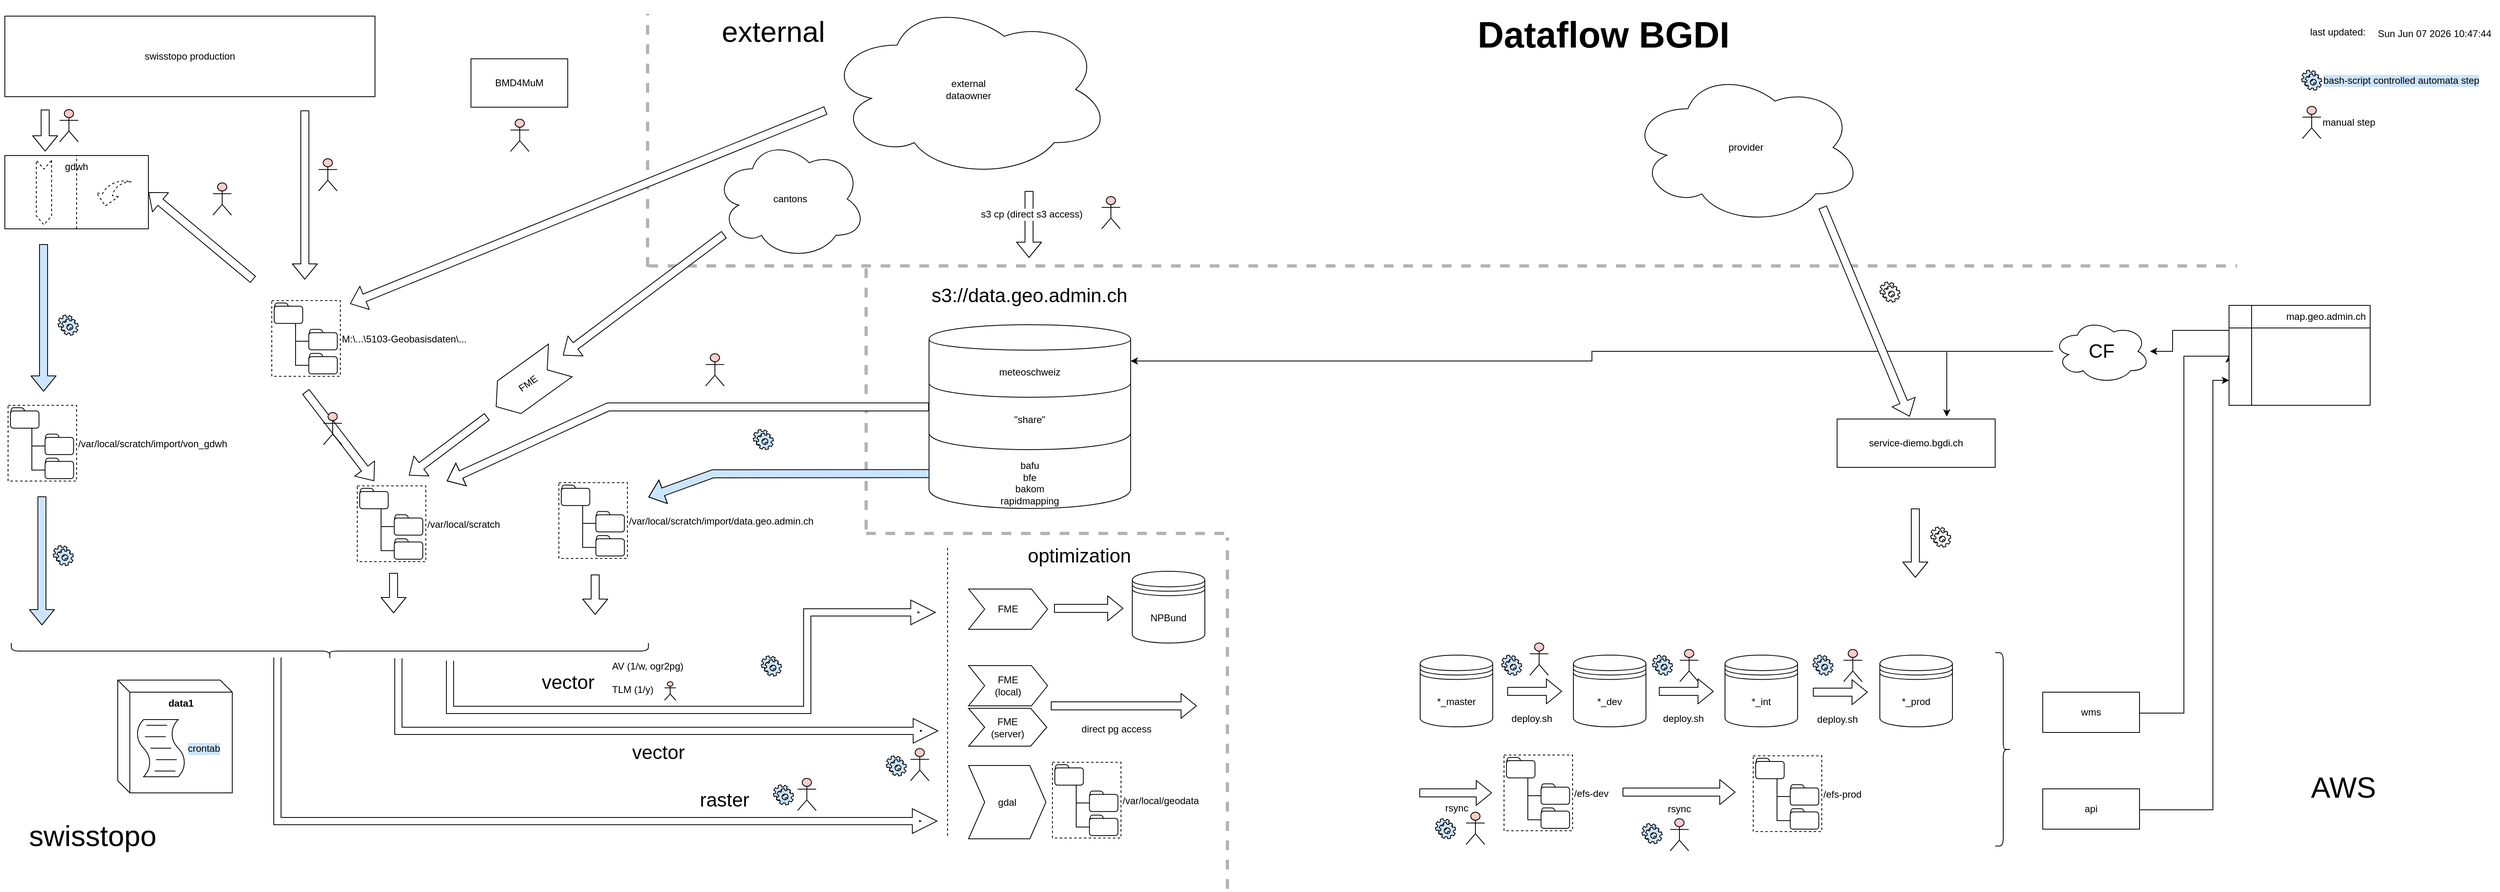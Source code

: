 <mxGraphModel dx="1332" dy="735" grid="1" gridSize="10" guides="1" tooltips="1" connect="1" arrows="1" fold="1" page="1" pageScale="1" pageWidth="1654" pageHeight="1169" background="#ffffff"><root><mxCell id="0"/><mxCell id="1" parent="0"/><mxCell id="250" value="" style="endArrow=none;dashed=1;html=1;strokeWidth=4;strokeColor=#B3B3B3;" parent="1" edge="1"><mxGeometry width="50" height="50" relative="1" as="geometry"><mxPoint x="1150" y="710" as="sourcePoint"/><mxPoint x="1150.0" y="385" as="targetPoint"/></mxGeometry></mxCell><mxCell id="45" value="" style="endArrow=none;dashed=1;html=1;fontSize=12;strokeWidth=4;strokeColor=#B3B3B3;" parent="1" edge="1"><mxGeometry width="50" height="50" relative="1" as="geometry"><mxPoint x="880" y="383" as="sourcePoint"/><mxPoint x="2850" y="383" as="targetPoint"/></mxGeometry></mxCell><mxCell id="252" value="" style="endArrow=none;dashed=1;html=1;strokeWidth=4;strokeColor=#B3B3B3;" parent="1" edge="1"><mxGeometry width="50" height="50" relative="1" as="geometry"><mxPoint x="879" y="384.0" as="sourcePoint"/><mxPoint x="879" y="70" as="targetPoint"/></mxGeometry></mxCell><mxCell id="40" value="&lt;font style=&quot;font-size: 12px;&quot;&gt;gdwh&lt;/font&gt;" style="rounded=0;whiteSpace=wrap;html=1;fontSize=12;verticalAlign=top;" parent="1" vertex="1"><mxGeometry x="82" y="246" width="178" height="91" as="geometry"/></mxCell><mxCell id="240" value="" style="shape=flexArrow;endArrow=classic;html=1;fillColor=#ffffff;" parent="1" edge="1"><mxGeometry width="50" height="50" relative="1" as="geometry"><mxPoint x="974" y="344" as="sourcePoint"/><mxPoint x="774" y="494" as="targetPoint"/></mxGeometry></mxCell><mxCell id="208" value="" style="shape=flexArrow;endArrow=classic;html=1;fillColor=#ffffff;" parent="1" edge="1"><mxGeometry width="50" height="50" relative="1" as="geometry"><mxPoint x="2451" y="684" as="sourcePoint"/><mxPoint x="2451" y="770" as="targetPoint"/></mxGeometry></mxCell><mxCell id="21" value="" style="endArrow=none;dashed=1;html=1;strokeWidth=4;strokeColor=#B3B3B3;" parent="1" edge="1"><mxGeometry width="50" height="50" relative="1" as="geometry"><mxPoint x="1598" y="1156" as="sourcePoint"/><mxPoint x="1598" y="720" as="targetPoint"/></mxGeometry></mxCell><mxCell id="130" value="" style="shape=flexArrow;endArrow=classic;html=1;fillColor=#ffffff;fontSize=24;" parent="1" edge="1"><mxGeometry width="50" height="50" relative="1" as="geometry"><mxPoint x="1100" y="190" as="sourcePoint"/><mxPoint x="510" y="430" as="targetPoint"/></mxGeometry></mxCell><mxCell id="20" value="&lt;div&gt;external&lt;/div&gt;&lt;div&gt;dataowner&lt;/div&gt;" style="ellipse;shape=cloud;whiteSpace=wrap;html=1;" parent="1" vertex="1"><mxGeometry x="1100" y="54" width="354" height="220" as="geometry"/></mxCell><mxCell id="24" value="&lt;div&gt;swisstopo&lt;/div&gt;" style="text;html=1;strokeColor=none;fillColor=none;align=center;verticalAlign=middle;whiteSpace=wrap;rounded=0;fontSize=36;" parent="1" vertex="1"><mxGeometry x="76" y="1070" width="230" height="40" as="geometry"/></mxCell><mxCell id="25" value="AWS" style="text;html=1;strokeColor=none;fillColor=none;align=center;verticalAlign=middle;whiteSpace=wrap;rounded=0;fontSize=36;" parent="1" vertex="1"><mxGeometry x="2927" y="1010" width="110" height="40" as="geometry"/></mxCell><mxCell id="44" value="swisstopo production" style="rounded=0;whiteSpace=wrap;html=1;fontSize=12;" parent="1" vertex="1"><mxGeometry x="82" y="73" width="459" height="100" as="geometry"/></mxCell><mxCell id="51" style="edgeStyle=orthogonalEdgeStyle;rounded=0;html=1;entryX=1;entryY=0.5;jettySize=auto;orthogonalLoop=1;fontSize=12;" parent="1" source="255" target="46" edge="1"><mxGeometry relative="1" as="geometry"/></mxCell><mxCell id="73" value="" style="shape=flexArrow;endArrow=classic;html=1;fillColor=#ffffff;entryX=1;entryY=0.5;" parent="1" target="40" edge="1"><mxGeometry width="50" height="50" relative="1" as="geometry"><mxPoint x="390" y="400" as="sourcePoint"/><mxPoint x="280" y="290" as="targetPoint"/></mxGeometry></mxCell><mxCell id="146" value="bash-script controlled automata step" style="shape=mxgraph.bpmn.service_task;html=1;labelBackgroundColor=#CCE5FF;fillColor=#CCE5FF;fontSize=12;labelPosition=right;verticalLabelPosition=middle;align=left;verticalAlign=middle;" parent="1" vertex="1"><mxGeometry x="2930" y="140" width="25" height="25" as="geometry"/></mxCell><mxCell id="156" value="manual step" style="shape=umlActor;verticalLabelPosition=middle;labelBackgroundColor=#ffffff;verticalAlign=middle;html=1;fillColor=#FFCCCC;fontSize=12;labelPosition=right;align=left;" parent="1" vertex="1"><mxGeometry x="2931" y="185" width="23" height="40" as="geometry"/></mxCell><mxCell id="163" value="" style="shape=umlActor;verticalLabelPosition=middle;labelBackgroundColor=#ffffff;verticalAlign=middle;html=1;fillColor=#FFCCCC;fontSize=12;labelPosition=right;align=left;" parent="1" vertex="1"><mxGeometry x="340" y="280" width="23" height="40" as="geometry"/></mxCell><mxCell id="180" style="edgeStyle=orthogonalEdgeStyle;rounded=0;html=1;entryX=0;entryY=0.5;labelBackgroundColor=none;startArrow=none;startFill=0;jettySize=auto;orthogonalLoop=1;fillColor=#CCE5FF;fontSize=12;exitX=1;exitY=0.5;" parent="1" source="178" target="50" edge="1"><mxGeometry relative="1" as="geometry"><Array as="points"><mxPoint x="2784" y="938"/><mxPoint x="2784" y="495"/></Array></mxGeometry></mxCell><mxCell id="178" value="wms" style="rounded=0;whiteSpace=wrap;html=1;labelBackgroundColor=none;fillColor=#ffffff;fontSize=12;" parent="1" vertex="1"><mxGeometry x="2609" y="912" width="120" height="50" as="geometry"/></mxCell><mxCell id="181" style="edgeStyle=orthogonalEdgeStyle;rounded=0;html=1;entryX=0;entryY=0.75;labelBackgroundColor=none;startArrow=none;startFill=0;jettySize=auto;orthogonalLoop=1;fillColor=#CCE5FF;fontSize=12;" parent="1" source="179" target="50" edge="1"><mxGeometry relative="1" as="geometry"><Array as="points"><mxPoint x="2820" y="1058"/><mxPoint x="2820" y="525"/></Array></mxGeometry></mxCell><mxCell id="179" value="api" style="rounded=0;whiteSpace=wrap;html=1;labelBackgroundColor=none;fillColor=#ffffff;fontSize=12;" parent="1" vertex="1"><mxGeometry x="2609" y="1032" width="120" height="50" as="geometry"/></mxCell><mxCell id="184" value="" style="shape=curlyBracket;whiteSpace=wrap;html=1;rounded=1;labelBackgroundColor=none;fillColor=#ffffff;fontSize=12;direction=west;" parent="1" vertex="1"><mxGeometry x="2550" y="863" width="20" height="240" as="geometry"/></mxCell><UserObject label="%date{ddd mmm dd yyyy HH:MM:ss}%" placeholders="1" id="188"><mxCell style="text;html=1;strokeColor=none;fillColor=none;align=center;verticalAlign=middle;whiteSpace=wrap;overflow=hidden;glass=0;labelBackgroundColor=none;" parent="1" vertex="1"><mxGeometry x="3015" y="85" width="160" height="20" as="geometry"/></mxCell></UserObject><mxCell id="189" value="last updated:" style="text;html=1;strokeColor=none;fillColor=none;align=center;verticalAlign=middle;whiteSpace=wrap;rounded=0;glass=0;labelBackgroundColor=none;" parent="1" vertex="1"><mxGeometry x="2930" y="83" width="90" height="20" as="geometry"/></mxCell><mxCell id="192" value="" style="group;fillColor=#ffffff;shadow=0;comic=0;rounded=0;arcSize=16;" parent="1" vertex="1" connectable="0"><mxGeometry x="222" y="897" width="142" height="140" as="geometry"/></mxCell><mxCell id="190" value="data1" style="shape=cube;whiteSpace=wrap;html=1;boundedLbl=1;size=15;verticalAlign=top;fontStyle=1" parent="192" vertex="1"><mxGeometry width="142" height="140" as="geometry"/></mxCell><mxCell id="191" value="crontab" style="shape=mxgraph.bpmn.script_task;html=1;fillColor=#ffffff;fontSize=12;labelPosition=right;verticalLabelPosition=middle;align=left;verticalAlign=middle;labelBackgroundColor=#CCE5FF;" parent="192" vertex="1"><mxGeometry x="22" y="49" width="63" height="71" as="geometry"/></mxCell><mxCell id="193" value="external" style="text;html=1;strokeColor=none;fillColor=none;align=center;verticalAlign=middle;whiteSpace=wrap;rounded=0;fontSize=36;" parent="1" vertex="1"><mxGeometry x="920" y="72" width="230" height="40" as="geometry"/></mxCell><mxCell id="194" value="BMD4MuM" style="rounded=0;whiteSpace=wrap;html=1;shadow=0;comic=0;fillColor=#ffffff;" parent="1" vertex="1"><mxGeometry x="660" y="126" width="120" height="60" as="geometry"/></mxCell><mxCell id="195" value="" style="shape=umlActor;verticalLabelPosition=middle;labelBackgroundColor=#ffffff;verticalAlign=middle;html=1;fillColor=#FFCCCC;fontSize=12;labelPosition=right;align=left;" parent="1" vertex="1"><mxGeometry x="709" y="201" width="23" height="40" as="geometry"/></mxCell><mxCell id="196" value="cantons" style="ellipse;shape=cloud;whiteSpace=wrap;html=1;" parent="1" vertex="1"><mxGeometry x="962" y="225" width="188" height="150" as="geometry"/></mxCell><mxCell id="197" value="" style="group" parent="1" vertex="1" connectable="0"><mxGeometry x="1836" y="990" width="499" height="119" as="geometry"/></mxCell><mxCell id="91" value="/efs-dev" style="group;align=left;spacingRight=2;labelPosition=right;verticalLabelPosition=middle;verticalAlign=middle;dashed=1;" parent="197" vertex="1" connectable="0"><mxGeometry x="105" width="85" height="94" as="geometry"/></mxCell><mxCell id="92" value="" style="rounded=0;whiteSpace=wrap;html=1;glass=0;labelBackgroundColor=none;strokeColor=#000000;fillColor=none;labelPosition=right;verticalLabelPosition=middle;align=left;verticalAlign=middle;dashed=1;" parent="91" vertex="1"><mxGeometry width="85" height="94" as="geometry"/></mxCell><mxCell id="93" value="" style="group;labelPosition=center;verticalLabelPosition=top;align=center;verticalAlign=bottom;strokeColor=none;perimeterSpacing=8;" parent="91" vertex="1" connectable="0"><mxGeometry x="3.009" y="2.984" width="78.23" height="88.032" as="geometry"/></mxCell><mxCell id="94" value="" style="group" parent="93" vertex="1" connectable="0"><mxGeometry width="35.354" height="25.365" as="geometry"/></mxCell><mxCell id="95" value="" style="rounded=1;whiteSpace=wrap;html=1;glass=0;labelBackgroundColor=none;strokeColor=#000000;fillColor=none;" parent="94" vertex="1"><mxGeometry y="4.035" width="35.354" height="21.33" as="geometry"/></mxCell><mxCell id="96" value="" style="endArrow=none;html=1;exitX=0.002;exitY=0.127;exitPerimeter=0;entryX=0.5;entryY=0;" parent="94" source="95" target="95" edge="1"><mxGeometry width="50" height="50" relative="1" as="geometry"><mxPoint x="3.535" y="-1.153" as="sourcePoint"/><mxPoint x="14.142" y="-1.153" as="targetPoint"/><Array as="points"><mxPoint x="1.414"/><mxPoint x="5.657"/><mxPoint x="15.556"/></Array></mxGeometry></mxCell><mxCell id="97" value="" style="group" parent="93" vertex="1" connectable="0"><mxGeometry x="42.876" y="32.825" width="35.354" height="25.365" as="geometry"/></mxCell><mxCell id="98" value="" style="rounded=1;whiteSpace=wrap;html=1;glass=0;labelBackgroundColor=none;strokeColor=#000000;fillColor=none;" parent="97" vertex="1"><mxGeometry y="4.035" width="35.354" height="21.33" as="geometry"/></mxCell><mxCell id="99" value="" style="endArrow=none;html=1;exitX=0.002;exitY=0.127;exitPerimeter=0;entryX=0.5;entryY=0;" parent="97" source="98" target="98" edge="1"><mxGeometry width="50" height="50" relative="1" as="geometry"><mxPoint x="3.535" y="-1.153" as="sourcePoint"/><mxPoint x="14.142" y="-1.153" as="targetPoint"/><Array as="points"><mxPoint x="1.414"/><mxPoint x="5.657"/><mxPoint x="15.556"/></Array></mxGeometry></mxCell><mxCell id="100" value="" style="group" parent="93" vertex="1" connectable="0"><mxGeometry x="42.876" y="62.667" width="35.354" height="25.365" as="geometry"/></mxCell><mxCell id="101" value="" style="rounded=1;whiteSpace=wrap;html=1;glass=0;labelBackgroundColor=none;strokeColor=#000000;fillColor=none;" parent="100" vertex="1"><mxGeometry y="4.035" width="35.354" height="21.33" as="geometry"/></mxCell><mxCell id="102" value="" style="endArrow=none;html=1;exitX=0.002;exitY=0.127;exitPerimeter=0;entryX=0.5;entryY=0;" parent="100" source="101" target="101" edge="1"><mxGeometry width="50" height="50" relative="1" as="geometry"><mxPoint x="3.535" y="-1.153" as="sourcePoint"/><mxPoint x="14.142" y="-1.153" as="targetPoint"/><Array as="points"><mxPoint x="1.414"/><mxPoint x="5.657"/><mxPoint x="15.556"/></Array></mxGeometry></mxCell><mxCell id="103" style="edgeStyle=orthogonalEdgeStyle;rounded=0;jumpStyle=arc;html=1;exitX=0.75;exitY=1;entryX=0;entryY=0.5;jettySize=auto;orthogonalLoop=1;endArrow=none;endFill=0;" parent="93" source="95" target="98" edge="1"><mxGeometry relative="1" as="geometry"><Array as="points"><mxPoint x="26.327" y="47"/></Array></mxGeometry></mxCell><mxCell id="104" style="edgeStyle=orthogonalEdgeStyle;rounded=0;jumpStyle=arc;html=1;exitX=0.75;exitY=1;entryX=0;entryY=0.5;jettySize=auto;orthogonalLoop=1;endArrow=none;endFill=0;" parent="93" source="95" target="101" edge="1"><mxGeometry relative="1" as="geometry"><Array as="points"><mxPoint x="26.759" y="76.767"/></Array></mxGeometry></mxCell><mxCell id="105" value="/efs-prod" style="group;align=left;spacingRight=2;labelPosition=right;verticalLabelPosition=middle;verticalAlign=middle;dashed=1;" parent="197" vertex="1" connectable="0"><mxGeometry x="414" y="1" width="85" height="94" as="geometry"/></mxCell><mxCell id="106" value="" style="rounded=0;whiteSpace=wrap;html=1;glass=0;labelBackgroundColor=none;strokeColor=#000000;fillColor=none;labelPosition=right;verticalLabelPosition=middle;align=left;verticalAlign=middle;dashed=1;" parent="105" vertex="1"><mxGeometry width="85" height="94" as="geometry"/></mxCell><mxCell id="107" value="" style="group;labelPosition=center;verticalLabelPosition=top;align=center;verticalAlign=bottom;strokeColor=none;perimeterSpacing=8;" parent="105" vertex="1" connectable="0"><mxGeometry x="3.009" y="2.984" width="78.23" height="88.032" as="geometry"/></mxCell><mxCell id="108" value="" style="group" parent="107" vertex="1" connectable="0"><mxGeometry width="35.354" height="25.365" as="geometry"/></mxCell><mxCell id="109" value="" style="rounded=1;whiteSpace=wrap;html=1;glass=0;labelBackgroundColor=none;strokeColor=#000000;fillColor=none;" parent="108" vertex="1"><mxGeometry y="4.035" width="35.354" height="21.33" as="geometry"/></mxCell><mxCell id="110" value="" style="endArrow=none;html=1;exitX=0.002;exitY=0.127;exitPerimeter=0;entryX=0.5;entryY=0;" parent="108" source="109" target="109" edge="1"><mxGeometry width="50" height="50" relative="1" as="geometry"><mxPoint x="3.535" y="-1.153" as="sourcePoint"/><mxPoint x="14.142" y="-1.153" as="targetPoint"/><Array as="points"><mxPoint x="1.414"/><mxPoint x="5.657"/><mxPoint x="15.556"/></Array></mxGeometry></mxCell><mxCell id="111" value="" style="group" parent="107" vertex="1" connectable="0"><mxGeometry x="42.876" y="32.825" width="35.354" height="25.365" as="geometry"/></mxCell><mxCell id="112" value="" style="rounded=1;whiteSpace=wrap;html=1;glass=0;labelBackgroundColor=none;strokeColor=#000000;fillColor=none;" parent="111" vertex="1"><mxGeometry y="4.035" width="35.354" height="21.33" as="geometry"/></mxCell><mxCell id="113" value="" style="endArrow=none;html=1;exitX=0.002;exitY=0.127;exitPerimeter=0;entryX=0.5;entryY=0;" parent="111" source="112" target="112" edge="1"><mxGeometry width="50" height="50" relative="1" as="geometry"><mxPoint x="3.535" y="-1.153" as="sourcePoint"/><mxPoint x="14.142" y="-1.153" as="targetPoint"/><Array as="points"><mxPoint x="1.414"/><mxPoint x="5.657"/><mxPoint x="15.556"/></Array></mxGeometry></mxCell><mxCell id="114" value="" style="group" parent="107" vertex="1" connectable="0"><mxGeometry x="42.876" y="62.667" width="35.354" height="25.365" as="geometry"/></mxCell><mxCell id="115" value="" style="rounded=1;whiteSpace=wrap;html=1;glass=0;labelBackgroundColor=none;strokeColor=#000000;fillColor=none;" parent="114" vertex="1"><mxGeometry y="4.035" width="35.354" height="21.33" as="geometry"/></mxCell><mxCell id="116" value="" style="endArrow=none;html=1;exitX=0.002;exitY=0.127;exitPerimeter=0;entryX=0.5;entryY=0;" parent="114" source="115" target="115" edge="1"><mxGeometry width="50" height="50" relative="1" as="geometry"><mxPoint x="3.535" y="-1.153" as="sourcePoint"/><mxPoint x="14.142" y="-1.153" as="targetPoint"/><Array as="points"><mxPoint x="1.414"/><mxPoint x="5.657"/><mxPoint x="15.556"/></Array></mxGeometry></mxCell><mxCell id="117" style="edgeStyle=orthogonalEdgeStyle;rounded=0;jumpStyle=arc;html=1;exitX=0.75;exitY=1;entryX=0;entryY=0.5;jettySize=auto;orthogonalLoop=1;endArrow=none;endFill=0;" parent="107" source="109" target="112" edge="1"><mxGeometry relative="1" as="geometry"><Array as="points"><mxPoint x="26.327" y="47"/></Array></mxGeometry></mxCell><mxCell id="118" style="edgeStyle=orthogonalEdgeStyle;rounded=0;jumpStyle=arc;html=1;exitX=0.75;exitY=1;entryX=0;entryY=0.5;jettySize=auto;orthogonalLoop=1;endArrow=none;endFill=0;" parent="107" source="109" target="115" edge="1"><mxGeometry relative="1" as="geometry"><Array as="points"><mxPoint x="26.759" y="76.767"/></Array></mxGeometry></mxCell><mxCell id="119" value="" style="shape=flexArrow;endArrow=classic;html=1;fillColor=#ffffff;" parent="197" edge="1"><mxGeometry width="50" height="50" relative="1" as="geometry"><mxPoint y="47" as="sourcePoint"/><mxPoint x="90" y="47" as="targetPoint"/></mxGeometry></mxCell><mxCell id="120" value="rsync" style="text;html=1;resizable=0;points=[];align=center;verticalAlign=middle;labelBackgroundColor=#ffffff;" parent="119" vertex="1" connectable="0"><mxGeometry x="0.152" y="-2" relative="1" as="geometry"><mxPoint x="-6" y="17" as="offset"/></mxGeometry></mxCell><mxCell id="121" value="" style="shape=flexArrow;endArrow=classic;html=1;fillColor=#ffffff;" parent="197" edge="1"><mxGeometry width="50" height="50" relative="1" as="geometry"><mxPoint x="252" y="46" as="sourcePoint"/><mxPoint x="392" y="46" as="targetPoint"/></mxGeometry></mxCell><mxCell id="122" value="rsync" style="text;html=1;resizable=0;points=[];align=center;verticalAlign=middle;labelBackgroundColor=#ffffff;" parent="121" vertex="1" connectable="0"><mxGeometry x="0.386" y="1" relative="1" as="geometry"><mxPoint x="-27" y="22" as="offset"/></mxGeometry></mxCell><mxCell id="149" value="" style="shape=mxgraph.bpmn.service_task;html=1;labelBackgroundColor=#CCE5FF;fillColor=#CCE5FF;fontSize=12;" parent="197" vertex="1"><mxGeometry x="20" y="79" width="25" height="25" as="geometry"/></mxCell><mxCell id="152" value="" style="shape=mxgraph.bpmn.service_task;html=1;labelBackgroundColor=#CCE5FF;fillColor=#CCE5FF;fontSize=12;" parent="197" vertex="1"><mxGeometry x="276" y="85" width="25" height="25" as="geometry"/></mxCell><mxCell id="172" value="" style="shape=umlActor;verticalLabelPosition=middle;labelBackgroundColor=#ffffff;verticalAlign=middle;html=1;fillColor=#FFCCCC;fontSize=12;labelPosition=right;align=left;" parent="197" vertex="1"><mxGeometry x="58" y="71" width="23" height="40" as="geometry"/></mxCell><mxCell id="173" value="" style="shape=umlActor;verticalLabelPosition=middle;labelBackgroundColor=#ffffff;verticalAlign=middle;html=1;fillColor=#FFCCCC;fontSize=12;labelPosition=right;align=left;" parent="197" vertex="1"><mxGeometry x="311" y="79" width="23" height="40" as="geometry"/></mxCell><mxCell id="198" value="" style="group" parent="1" vertex="1" connectable="0"><mxGeometry x="1837" y="851" width="660" height="104" as="geometry"/></mxCell><mxCell id="2" value="*_dev" style="shape=datastore;whiteSpace=wrap;html=1;" parent="198" vertex="1"><mxGeometry x="190" y="15" width="90" height="89" as="geometry"/></mxCell><mxCell id="3" value="*_int" style="shape=datastore;whiteSpace=wrap;html=1;" parent="198" vertex="1"><mxGeometry x="378" y="15" width="90" height="89" as="geometry"/></mxCell><mxCell id="4" value="*_prod" style="shape=datastore;whiteSpace=wrap;html=1;" parent="198" vertex="1"><mxGeometry x="570" y="15" width="90" height="89" as="geometry"/></mxCell><mxCell id="22" value="*_master" style="shape=datastore;whiteSpace=wrap;html=1;" parent="198" vertex="1"><mxGeometry y="15" width="90" height="89" as="geometry"/></mxCell><mxCell id="138" value="" style="shape=flexArrow;endArrow=classic;html=1;fillColor=#ffffff;" parent="198" edge="1"><mxGeometry width="50" height="50" relative="1" as="geometry"><mxPoint x="108" y="60" as="sourcePoint"/><mxPoint x="176" y="60" as="targetPoint"/></mxGeometry></mxCell><mxCell id="139" value="deploy.sh" style="text;html=1;resizable=0;points=[];align=center;verticalAlign=middle;labelBackgroundColor=#ffffff;" parent="138" vertex="1" connectable="0"><mxGeometry x="0.152" y="-2" relative="1" as="geometry"><mxPoint x="-9" y="32" as="offset"/></mxGeometry></mxCell><mxCell id="140" value="" style="shape=flexArrow;endArrow=classic;html=1;fillColor=#ffffff;" parent="198" edge="1"><mxGeometry width="50" height="50" relative="1" as="geometry"><mxPoint x="296.0" y="60" as="sourcePoint"/><mxPoint x="364.0" y="60" as="targetPoint"/></mxGeometry></mxCell><mxCell id="141" value="deploy.sh" style="text;html=1;resizable=0;points=[];align=center;verticalAlign=middle;labelBackgroundColor=#ffffff;" parent="140" vertex="1" connectable="0"><mxGeometry x="0.152" y="-2" relative="1" as="geometry"><mxPoint x="-9" y="32" as="offset"/></mxGeometry></mxCell><mxCell id="142" value="" style="shape=flexArrow;endArrow=classic;html=1;fillColor=#ffffff;" parent="198" edge="1"><mxGeometry width="50" height="50" relative="1" as="geometry"><mxPoint x="487.0" y="61" as="sourcePoint"/><mxPoint x="555.0" y="61" as="targetPoint"/></mxGeometry></mxCell><mxCell id="143" value="deploy.sh" style="text;html=1;resizable=0;points=[];align=center;verticalAlign=middle;labelBackgroundColor=#ffffff;" parent="142" vertex="1" connectable="0"><mxGeometry x="0.152" y="-2" relative="1" as="geometry"><mxPoint x="-9" y="32" as="offset"/></mxGeometry></mxCell><mxCell id="150" value="" style="shape=mxgraph.bpmn.service_task;html=1;labelBackgroundColor=#CCE5FF;fillColor=#CCE5FF;fontSize=12;" parent="198" vertex="1"><mxGeometry x="101" y="15" width="25" height="25" as="geometry"/></mxCell><mxCell id="151" value="" style="shape=mxgraph.bpmn.service_task;html=1;labelBackgroundColor=#CCE5FF;fillColor=#CCE5FF;fontSize=12;" parent="198" vertex="1"><mxGeometry x="288" y="15" width="25" height="25" as="geometry"/></mxCell><mxCell id="153" value="" style="shape=mxgraph.bpmn.service_task;html=1;labelBackgroundColor=#CCE5FF;fillColor=#CCE5FF;fontSize=12;" parent="198" vertex="1"><mxGeometry x="487" y="15" width="25" height="25" as="geometry"/></mxCell><mxCell id="169" value="" style="shape=umlActor;verticalLabelPosition=middle;labelBackgroundColor=#ffffff;verticalAlign=middle;html=1;fillColor=#FFCCCC;fontSize=12;labelPosition=right;align=left;" parent="198" vertex="1"><mxGeometry x="136" width="23" height="40" as="geometry"/></mxCell><mxCell id="170" value="" style="shape=umlActor;verticalLabelPosition=middle;labelBackgroundColor=#ffffff;verticalAlign=middle;html=1;fillColor=#FFCCCC;fontSize=12;labelPosition=right;align=left;" parent="198" vertex="1"><mxGeometry x="322" y="8" width="23" height="40" as="geometry"/></mxCell><mxCell id="171" value="" style="shape=umlActor;verticalLabelPosition=middle;labelBackgroundColor=#ffffff;verticalAlign=middle;html=1;fillColor=#FFCCCC;fontSize=12;labelPosition=right;align=left;" parent="198" vertex="1"><mxGeometry x="525" y="8" width="23" height="40" as="geometry"/></mxCell><mxCell id="200" value="" style="group" parent="1" vertex="1" connectable="0"><mxGeometry x="2840" y="432" width="175" height="124" as="geometry"/></mxCell><mxCell id="50" value="map.geo.admin.ch&amp;nbsp; " style="shape=internalStorage;whiteSpace=wrap;html=1;fillColor=#ffffff;fontSize=12;verticalAlign=top;dx=28;dy=28;align=right;" parent="200" vertex="1"><mxGeometry width="175" height="124" as="geometry"/></mxCell><mxCell id="199" value="" style="shape=image;imageAspect=0;aspect=fixed;verticalLabelPosition=bottom;verticalAlign=top;image=http://ltboc.infra.bgdi.ch/static/image_mapgeoadmin.png;" parent="200" vertex="1"><mxGeometry x="29" y="29" width="145" height="94" as="geometry"/></mxCell><mxCell id="205" value="provider" style="ellipse;shape=cloud;whiteSpace=wrap;html=1;" parent="1" vertex="1"><mxGeometry x="2097" y="140" width="288" height="192" as="geometry"/></mxCell><mxCell id="206" value="service-diemo.bgdi.ch" style="rounded=0;whiteSpace=wrap;html=1;" parent="1" vertex="1"><mxGeometry x="2354" y="573" width="196" height="60" as="geometry"/></mxCell><mxCell id="207" value="" style="shape=flexArrow;endArrow=classic;html=1;fillColor=#ffffff;" parent="1" edge="1"><mxGeometry width="50" height="50" relative="1" as="geometry"><mxPoint x="2336" y="310" as="sourcePoint"/><mxPoint x="2444" y="570" as="targetPoint"/></mxGeometry></mxCell><mxCell id="213" value="/var/local/scratch/import/data.geo.admin.ch" style="group;align=left;spacingRight=2;labelPosition=right;verticalLabelPosition=middle;verticalAlign=middle;dashed=1;" parent="1" vertex="1" connectable="0"><mxGeometry x="769" y="652" width="85" height="94" as="geometry"/></mxCell><mxCell id="214" value="" style="rounded=0;whiteSpace=wrap;html=1;glass=0;labelBackgroundColor=none;strokeColor=#000000;fillColor=none;labelPosition=right;verticalLabelPosition=middle;align=left;verticalAlign=middle;dashed=1;" parent="213" vertex="1"><mxGeometry width="85" height="94" as="geometry"/></mxCell><mxCell id="215" value="" style="group;labelPosition=center;verticalLabelPosition=top;align=center;verticalAlign=bottom;strokeColor=none;perimeterSpacing=8;" parent="213" vertex="1" connectable="0"><mxGeometry x="3.009" y="2.984" width="78.23" height="88.032" as="geometry"/></mxCell><mxCell id="216" value="" style="group" parent="215" vertex="1" connectable="0"><mxGeometry width="35.354" height="25.365" as="geometry"/></mxCell><mxCell id="217" value="" style="rounded=1;whiteSpace=wrap;html=1;glass=0;labelBackgroundColor=none;strokeColor=#000000;fillColor=none;" parent="216" vertex="1"><mxGeometry y="4.035" width="35.354" height="21.33" as="geometry"/></mxCell><mxCell id="218" value="" style="endArrow=none;html=1;exitX=0.002;exitY=0.127;exitPerimeter=0;entryX=0.5;entryY=0;" parent="216" source="217" target="217" edge="1"><mxGeometry width="50" height="50" relative="1" as="geometry"><mxPoint x="3.535" y="-1.153" as="sourcePoint"/><mxPoint x="14.142" y="-1.153" as="targetPoint"/><Array as="points"><mxPoint x="1.414"/><mxPoint x="5.657"/><mxPoint x="15.556"/></Array></mxGeometry></mxCell><mxCell id="219" value="" style="group" parent="215" vertex="1" connectable="0"><mxGeometry x="42.876" y="32.825" width="35.354" height="25.365" as="geometry"/></mxCell><mxCell id="220" value="" style="rounded=1;whiteSpace=wrap;html=1;glass=0;labelBackgroundColor=none;strokeColor=#000000;fillColor=none;" parent="219" vertex="1"><mxGeometry y="4.035" width="35.354" height="21.33" as="geometry"/></mxCell><mxCell id="221" value="" style="endArrow=none;html=1;exitX=0.002;exitY=0.127;exitPerimeter=0;entryX=0.5;entryY=0;" parent="219" source="220" target="220" edge="1"><mxGeometry width="50" height="50" relative="1" as="geometry"><mxPoint x="3.535" y="-1.153" as="sourcePoint"/><mxPoint x="14.142" y="-1.153" as="targetPoint"/><Array as="points"><mxPoint x="1.414"/><mxPoint x="5.657"/><mxPoint x="15.556"/></Array></mxGeometry></mxCell><mxCell id="222" value="" style="group" parent="215" vertex="1" connectable="0"><mxGeometry x="42.876" y="62.667" width="35.354" height="25.365" as="geometry"/></mxCell><mxCell id="223" value="" style="rounded=1;whiteSpace=wrap;html=1;glass=0;labelBackgroundColor=none;strokeColor=#000000;fillColor=none;" parent="222" vertex="1"><mxGeometry y="4.035" width="35.354" height="21.33" as="geometry"/></mxCell><mxCell id="224" value="" style="endArrow=none;html=1;exitX=0.002;exitY=0.127;exitPerimeter=0;entryX=0.5;entryY=0;" parent="222" source="223" target="223" edge="1"><mxGeometry width="50" height="50" relative="1" as="geometry"><mxPoint x="3.535" y="-1.153" as="sourcePoint"/><mxPoint x="14.142" y="-1.153" as="targetPoint"/><Array as="points"><mxPoint x="1.414"/><mxPoint x="5.657"/><mxPoint x="15.556"/></Array></mxGeometry></mxCell><mxCell id="225" style="edgeStyle=orthogonalEdgeStyle;rounded=0;jumpStyle=arc;html=1;exitX=0.75;exitY=1;entryX=0;entryY=0.5;jettySize=auto;orthogonalLoop=1;endArrow=none;endFill=0;" parent="215" source="217" target="220" edge="1"><mxGeometry relative="1" as="geometry"><Array as="points"><mxPoint x="26.327" y="47"/></Array></mxGeometry></mxCell><mxCell id="226" style="edgeStyle=orthogonalEdgeStyle;rounded=0;jumpStyle=arc;html=1;exitX=0.75;exitY=1;entryX=0;entryY=0.5;jettySize=auto;orthogonalLoop=1;endArrow=none;endFill=0;" parent="215" source="217" target="223" edge="1"><mxGeometry relative="1" as="geometry"><Array as="points"><mxPoint x="26.759" y="76.767"/></Array></mxGeometry></mxCell><mxCell id="239" value="&lt;div&gt;FME&lt;/div&gt;" style="shape=step;perimeter=stepPerimeter;whiteSpace=wrap;html=1;fixedSize=1;direction=west;rotation=-35.8;" parent="1" vertex="1"><mxGeometry x="682" y="504" width="98" height="50" as="geometry"/></mxCell><mxCell id="241" value="" style="shape=flexArrow;endArrow=classic;html=1;fillColor=#ffffff;" parent="1" edge="1"><mxGeometry width="50" height="50" relative="1" as="geometry"><mxPoint x="680" y="570" as="sourcePoint"/><mxPoint x="583" y="643" as="targetPoint"/></mxGeometry></mxCell><mxCell id="242" value="" style="endArrow=none;dashed=1;html=1;strokeWidth=4;strokeColor=#B3B3B3;" parent="1" edge="1"><mxGeometry width="50" height="50" relative="1" as="geometry"><mxPoint x="1150" y="715" as="sourcePoint"/><mxPoint x="1600" y="715" as="targetPoint"/></mxGeometry></mxCell><mxCell id="90" value="" style="shape=flexArrow;endArrow=classic;html=1;fillColor=#CCE5FF;labelBackgroundColor=none;exitX=0.006;exitY=0.637;exitPerimeter=0;" parent="1" source="47" edge="1"><mxGeometry width="50" height="50" relative="1" as="geometry"><mxPoint x="1704" y="604" as="sourcePoint"/><mxPoint x="880" y="670" as="targetPoint"/><Array as="points"><mxPoint x="960" y="641"/></Array></mxGeometry></mxCell><mxCell id="154" value="" style="shape=mxgraph.bpmn.service_task;html=1;labelBackgroundColor=#CCE5FF;fillColor=#CCE5FF;fontSize=12;" parent="1" vertex="1"><mxGeometry x="1010" y="586" width="25" height="25" as="geometry"/></mxCell><mxCell id="125" value="" style="shape=flexArrow;endArrow=classic;html=1;fillColor=#ffffff;exitX=0;exitY=0.5;" parent="1" source="49" edge="1"><mxGeometry width="50" height="50" relative="1" as="geometry"><mxPoint x="987" y="542" as="sourcePoint"/><mxPoint x="630" y="650" as="targetPoint"/><Array as="points"><mxPoint x="830" y="558"/></Array></mxGeometry></mxCell><mxCell id="166" value="" style="shape=umlActor;verticalLabelPosition=middle;labelBackgroundColor=#ffffff;verticalAlign=middle;html=1;fillColor=#FFCCCC;fontSize=12;labelPosition=right;align=left;" parent="1" vertex="1"><mxGeometry x="951" y="492" width="23" height="40" as="geometry"/></mxCell><mxCell id="230" value="" style="group" parent="1" vertex="1" connectable="0"><mxGeometry x="86" y="356" width="87" height="473" as="geometry"/></mxCell><mxCell id="26" value="/var/local/scratch/import/von_gdwh" style="group;align=left;spacingRight=2;labelPosition=right;verticalLabelPosition=middle;verticalAlign=middle;dashed=1;" parent="230" vertex="1" connectable="0"><mxGeometry y="200" width="85" height="94" as="geometry"/></mxCell><mxCell id="27" value="" style="rounded=0;whiteSpace=wrap;html=1;glass=0;labelBackgroundColor=none;strokeColor=#000000;fillColor=none;labelPosition=right;verticalLabelPosition=middle;align=left;verticalAlign=middle;dashed=1;" parent="26" vertex="1"><mxGeometry width="85" height="94" as="geometry"/></mxCell><mxCell id="28" value="" style="group;labelPosition=center;verticalLabelPosition=top;align=center;verticalAlign=bottom;strokeColor=none;perimeterSpacing=8;" parent="26" vertex="1" connectable="0"><mxGeometry x="3.009" y="2.984" width="78.23" height="88.032" as="geometry"/></mxCell><mxCell id="29" value="" style="group" parent="28" vertex="1" connectable="0"><mxGeometry width="35.354" height="25.365" as="geometry"/></mxCell><mxCell id="30" value="" style="rounded=1;whiteSpace=wrap;html=1;glass=0;labelBackgroundColor=none;strokeColor=#000000;fillColor=none;" parent="29" vertex="1"><mxGeometry y="4.035" width="35.354" height="21.33" as="geometry"/></mxCell><mxCell id="31" value="" style="endArrow=none;html=1;exitX=0.002;exitY=0.127;exitPerimeter=0;entryX=0.5;entryY=0;" parent="29" source="30" target="30" edge="1"><mxGeometry width="50" height="50" relative="1" as="geometry"><mxPoint x="3.535" y="-1.153" as="sourcePoint"/><mxPoint x="14.142" y="-1.153" as="targetPoint"/><Array as="points"><mxPoint x="1.414"/><mxPoint x="5.657"/><mxPoint x="15.556"/></Array></mxGeometry></mxCell><mxCell id="32" value="" style="group" parent="28" vertex="1" connectable="0"><mxGeometry x="42.876" y="32.825" width="35.354" height="25.365" as="geometry"/></mxCell><mxCell id="33" value="" style="rounded=1;whiteSpace=wrap;html=1;glass=0;labelBackgroundColor=none;strokeColor=#000000;fillColor=none;" parent="32" vertex="1"><mxGeometry y="4.035" width="35.354" height="21.33" as="geometry"/></mxCell><mxCell id="34" value="" style="endArrow=none;html=1;exitX=0.002;exitY=0.127;exitPerimeter=0;entryX=0.5;entryY=0;" parent="32" source="33" target="33" edge="1"><mxGeometry width="50" height="50" relative="1" as="geometry"><mxPoint x="3.535" y="-1.153" as="sourcePoint"/><mxPoint x="14.142" y="-1.153" as="targetPoint"/><Array as="points"><mxPoint x="1.414"/><mxPoint x="5.657"/><mxPoint x="15.556"/></Array></mxGeometry></mxCell><mxCell id="35" value="" style="group" parent="28" vertex="1" connectable="0"><mxGeometry x="42.876" y="62.667" width="35.354" height="25.365" as="geometry"/></mxCell><mxCell id="36" value="" style="rounded=1;whiteSpace=wrap;html=1;glass=0;labelBackgroundColor=none;strokeColor=#000000;fillColor=none;" parent="35" vertex="1"><mxGeometry y="4.035" width="35.354" height="21.33" as="geometry"/></mxCell><mxCell id="37" value="" style="endArrow=none;html=1;exitX=0.002;exitY=0.127;exitPerimeter=0;entryX=0.5;entryY=0;" parent="35" source="36" target="36" edge="1"><mxGeometry width="50" height="50" relative="1" as="geometry"><mxPoint x="3.535" y="-1.153" as="sourcePoint"/><mxPoint x="14.142" y="-1.153" as="targetPoint"/><Array as="points"><mxPoint x="1.414"/><mxPoint x="5.657"/><mxPoint x="15.556"/></Array></mxGeometry></mxCell><mxCell id="38" style="edgeStyle=orthogonalEdgeStyle;rounded=0;jumpStyle=arc;html=1;exitX=0.75;exitY=1;entryX=0;entryY=0.5;jettySize=auto;orthogonalLoop=1;endArrow=none;endFill=0;" parent="28" source="30" target="33" edge="1"><mxGeometry relative="1" as="geometry"><Array as="points"><mxPoint x="26.327" y="47"/></Array></mxGeometry></mxCell><mxCell id="39" style="edgeStyle=orthogonalEdgeStyle;rounded=0;jumpStyle=arc;html=1;exitX=0.75;exitY=1;entryX=0;entryY=0.5;jettySize=auto;orthogonalLoop=1;endArrow=none;endFill=0;" parent="28" source="30" target="36" edge="1"><mxGeometry relative="1" as="geometry"><Array as="points"><mxPoint x="26.759" y="76.767"/></Array></mxGeometry></mxCell><mxCell id="175" value="" style="shape=flexArrow;endArrow=classic;html=1;fillColor=#CCE5FF;" parent="230" edge="1"><mxGeometry width="50" height="50" relative="1" as="geometry"><mxPoint x="42" y="313" as="sourcePoint"/><mxPoint x="42" y="473" as="targetPoint"/></mxGeometry></mxCell><mxCell id="227" value="" style="group" parent="230" vertex="1" connectable="0"><mxGeometry x="44" width="43" height="183" as="geometry"/></mxCell><mxCell id="74" value="" style="shape=flexArrow;endArrow=classic;html=1;fillColor=#CCE5FF;" parent="227" edge="1"><mxGeometry width="50" height="50" relative="1" as="geometry"><mxPoint as="sourcePoint"/><mxPoint y="183" as="targetPoint"/></mxGeometry></mxCell><mxCell id="155" value="" style="shape=mxgraph.bpmn.service_task;html=1;labelBackgroundColor=#CCE5FF;fillColor=#CCE5FF;fontSize=12;" parent="227" vertex="1"><mxGeometry x="18" y="88" width="25" height="25" as="geometry"/></mxCell><mxCell id="176" value="" style="shape=mxgraph.bpmn.service_task;html=1;labelBackgroundColor=#CCE5FF;fillColor=#CCE5FF;fontSize=12;" parent="230" vertex="1"><mxGeometry x="56" y="374" width="25" height="25" as="geometry"/></mxCell><mxCell id="233" value="" style="group" parent="1" vertex="1" connectable="0"><mxGeometry x="132" y="189" width="41" height="52" as="geometry"/></mxCell><mxCell id="71" value="" style="shape=flexArrow;endArrow=classic;html=1;fillColor=#ffffff;" parent="233" edge="1"><mxGeometry width="50" height="50" relative="1" as="geometry"><mxPoint as="sourcePoint"/><mxPoint y="52" as="targetPoint"/></mxGeometry></mxCell><mxCell id="164" value="" style="shape=umlActor;verticalLabelPosition=middle;labelBackgroundColor=#ffffff;verticalAlign=middle;html=1;fillColor=#FFCCCC;fontSize=12;labelPosition=right;align=left;" parent="233" vertex="1"><mxGeometry x="18" width="23" height="40" as="geometry"/></mxCell><mxCell id="243" value="" style="endArrow=none;dashed=1;html=1;entryX=0.5;entryY=0;exitX=0.5;exitY=1;" parent="1" source="40" target="40" edge="1"><mxGeometry width="50" height="50" relative="1" as="geometry"><mxPoint x="137" y="325" as="sourcePoint"/><mxPoint x="187" y="275" as="targetPoint"/></mxGeometry></mxCell><mxCell id="244" value="" style="shape=mxgraph.arrows.notched_signal-in_arrow;whiteSpace=wrap;html=1;fillColor=#ffffff;strokeColor=#000000;strokeWidth=1;direction=south;dashed=1;" parent="1" vertex="1"><mxGeometry x="121" y="252" width="19" height="80" as="geometry"/></mxCell><mxCell id="245" value="" style="shape=mxgraph.arrows.jump-in_arrow_2;whiteSpace=wrap;html=1;fillColor=#ffffff;strokeColor=#000000;strokeWidth=1;dashed=1;rotation=10;" parent="1" vertex="1"><mxGeometry x="196" y="274" width="40" height="36" as="geometry"/></mxCell><mxCell id="52" value="M:\...\5103-Geobasisdaten\..." style="group;align=left;spacingRight=2;labelPosition=right;verticalLabelPosition=middle;verticalAlign=middle;dashed=1;" parent="1" vertex="1" connectable="0"><mxGeometry x="413" y="426" width="85" height="94" as="geometry"/></mxCell><mxCell id="53" value="" style="rounded=0;whiteSpace=wrap;html=1;glass=0;labelBackgroundColor=none;strokeColor=#000000;fillColor=none;labelPosition=right;verticalLabelPosition=middle;align=left;verticalAlign=middle;dashed=1;" parent="52" vertex="1"><mxGeometry width="85" height="94" as="geometry"/></mxCell><mxCell id="54" value="" style="group;labelPosition=center;verticalLabelPosition=top;align=center;verticalAlign=bottom;strokeColor=none;perimeterSpacing=8;" parent="52" vertex="1" connectable="0"><mxGeometry x="3.009" y="2.984" width="78.23" height="88.032" as="geometry"/></mxCell><mxCell id="55" value="" style="group" parent="54" vertex="1" connectable="0"><mxGeometry width="35.354" height="25.365" as="geometry"/></mxCell><mxCell id="56" value="" style="rounded=1;whiteSpace=wrap;html=1;glass=0;labelBackgroundColor=none;strokeColor=#000000;fillColor=none;" parent="55" vertex="1"><mxGeometry y="4.035" width="35.354" height="21.33" as="geometry"/></mxCell><mxCell id="57" value="" style="endArrow=none;html=1;exitX=0.002;exitY=0.127;exitPerimeter=0;entryX=0.5;entryY=0;" parent="55" source="56" target="56" edge="1"><mxGeometry width="50" height="50" relative="1" as="geometry"><mxPoint x="3.535" y="-1.153" as="sourcePoint"/><mxPoint x="14.142" y="-1.153" as="targetPoint"/><Array as="points"><mxPoint x="1.414"/><mxPoint x="5.657"/><mxPoint x="15.556"/></Array></mxGeometry></mxCell><mxCell id="58" value="" style="group" parent="54" vertex="1" connectable="0"><mxGeometry x="42.876" y="32.825" width="35.354" height="25.365" as="geometry"/></mxCell><mxCell id="59" value="" style="rounded=1;whiteSpace=wrap;html=1;glass=0;labelBackgroundColor=none;strokeColor=#000000;fillColor=none;" parent="58" vertex="1"><mxGeometry y="4.035" width="35.354" height="21.33" as="geometry"/></mxCell><mxCell id="60" value="" style="endArrow=none;html=1;exitX=0.002;exitY=0.127;exitPerimeter=0;entryX=0.5;entryY=0;" parent="58" source="59" target="59" edge="1"><mxGeometry width="50" height="50" relative="1" as="geometry"><mxPoint x="3.535" y="-1.153" as="sourcePoint"/><mxPoint x="14.142" y="-1.153" as="targetPoint"/><Array as="points"><mxPoint x="1.414"/><mxPoint x="5.657"/><mxPoint x="15.556"/></Array></mxGeometry></mxCell><mxCell id="61" value="" style="group" parent="54" vertex="1" connectable="0"><mxGeometry x="42.876" y="62.667" width="35.354" height="25.365" as="geometry"/></mxCell><mxCell id="62" value="" style="rounded=1;whiteSpace=wrap;html=1;glass=0;labelBackgroundColor=none;strokeColor=#000000;fillColor=none;" parent="61" vertex="1"><mxGeometry y="4.035" width="35.354" height="21.33" as="geometry"/></mxCell><mxCell id="63" value="" style="endArrow=none;html=1;exitX=0.002;exitY=0.127;exitPerimeter=0;entryX=0.5;entryY=0;" parent="61" source="62" target="62" edge="1"><mxGeometry width="50" height="50" relative="1" as="geometry"><mxPoint x="3.535" y="-1.153" as="sourcePoint"/><mxPoint x="14.142" y="-1.153" as="targetPoint"/><Array as="points"><mxPoint x="1.414"/><mxPoint x="5.657"/><mxPoint x="15.556"/></Array></mxGeometry></mxCell><mxCell id="64" style="edgeStyle=orthogonalEdgeStyle;rounded=0;jumpStyle=arc;html=1;exitX=0.75;exitY=1;entryX=0;entryY=0.5;jettySize=auto;orthogonalLoop=1;endArrow=none;endFill=0;" parent="54" source="56" target="59" edge="1"><mxGeometry relative="1" as="geometry"><Array as="points"><mxPoint x="26.327" y="47"/></Array></mxGeometry></mxCell><mxCell id="65" style="edgeStyle=orthogonalEdgeStyle;rounded=0;jumpStyle=arc;html=1;exitX=0.75;exitY=1;entryX=0;entryY=0.5;jettySize=auto;orthogonalLoop=1;endArrow=none;endFill=0;" parent="54" source="56" target="62" edge="1"><mxGeometry relative="1" as="geometry"><Array as="points"><mxPoint x="26.759" y="76.767"/></Array></mxGeometry></mxCell><mxCell id="70" value="" style="shape=flexArrow;endArrow=classic;html=1;fillColor=#ffffff;" parent="1" edge="1"><mxGeometry width="50" height="50" relative="1" as="geometry"><mxPoint x="454" y="190" as="sourcePoint"/><mxPoint x="454" y="400" as="targetPoint"/></mxGeometry></mxCell><mxCell id="76" value="/var/local/scratch" style="group;align=left;spacingRight=2;labelPosition=right;verticalLabelPosition=middle;verticalAlign=middle;dashed=1;" parent="1" vertex="1" connectable="0"><mxGeometry x="519" y="656" width="85" height="94" as="geometry"/></mxCell><mxCell id="77" value="" style="rounded=0;whiteSpace=wrap;html=1;glass=0;labelBackgroundColor=none;strokeColor=#000000;fillColor=none;labelPosition=right;verticalLabelPosition=middle;align=left;verticalAlign=middle;dashed=1;" parent="76" vertex="1"><mxGeometry width="85" height="94" as="geometry"/></mxCell><mxCell id="78" value="" style="group;labelPosition=center;verticalLabelPosition=top;align=center;verticalAlign=bottom;strokeColor=none;perimeterSpacing=8;" parent="76" vertex="1" connectable="0"><mxGeometry x="3.009" y="2.984" width="78.23" height="88.032" as="geometry"/></mxCell><mxCell id="79" value="" style="group" parent="78" vertex="1" connectable="0"><mxGeometry width="35.354" height="25.365" as="geometry"/></mxCell><mxCell id="80" value="" style="rounded=1;whiteSpace=wrap;html=1;glass=0;labelBackgroundColor=none;strokeColor=#000000;fillColor=none;" parent="79" vertex="1"><mxGeometry y="4.035" width="35.354" height="21.33" as="geometry"/></mxCell><mxCell id="81" value="" style="endArrow=none;html=1;exitX=0.002;exitY=0.127;exitPerimeter=0;entryX=0.5;entryY=0;" parent="79" source="80" target="80" edge="1"><mxGeometry width="50" height="50" relative="1" as="geometry"><mxPoint x="3.535" y="-1.153" as="sourcePoint"/><mxPoint x="14.142" y="-1.153" as="targetPoint"/><Array as="points"><mxPoint x="1.414"/><mxPoint x="5.657"/><mxPoint x="15.556"/></Array></mxGeometry></mxCell><mxCell id="82" value="" style="group" parent="78" vertex="1" connectable="0"><mxGeometry x="42.876" y="32.825" width="35.354" height="25.365" as="geometry"/></mxCell><mxCell id="83" value="" style="rounded=1;whiteSpace=wrap;html=1;glass=0;labelBackgroundColor=none;strokeColor=#000000;fillColor=none;" parent="82" vertex="1"><mxGeometry y="4.035" width="35.354" height="21.33" as="geometry"/></mxCell><mxCell id="84" value="" style="endArrow=none;html=1;exitX=0.002;exitY=0.127;exitPerimeter=0;entryX=0.5;entryY=0;" parent="82" source="83" target="83" edge="1"><mxGeometry width="50" height="50" relative="1" as="geometry"><mxPoint x="3.535" y="-1.153" as="sourcePoint"/><mxPoint x="14.142" y="-1.153" as="targetPoint"/><Array as="points"><mxPoint x="1.414"/><mxPoint x="5.657"/><mxPoint x="15.556"/></Array></mxGeometry></mxCell><mxCell id="85" value="" style="group" parent="78" vertex="1" connectable="0"><mxGeometry x="42.876" y="62.667" width="35.354" height="25.365" as="geometry"/></mxCell><mxCell id="86" value="" style="rounded=1;whiteSpace=wrap;html=1;glass=0;labelBackgroundColor=none;strokeColor=#000000;fillColor=none;" parent="85" vertex="1"><mxGeometry y="4.035" width="35.354" height="21.33" as="geometry"/></mxCell><mxCell id="87" value="" style="endArrow=none;html=1;exitX=0.002;exitY=0.127;exitPerimeter=0;entryX=0.5;entryY=0;" parent="85" source="86" target="86" edge="1"><mxGeometry width="50" height="50" relative="1" as="geometry"><mxPoint x="3.535" y="-1.153" as="sourcePoint"/><mxPoint x="14.142" y="-1.153" as="targetPoint"/><Array as="points"><mxPoint x="1.414"/><mxPoint x="5.657"/><mxPoint x="15.556"/></Array></mxGeometry></mxCell><mxCell id="88" style="edgeStyle=orthogonalEdgeStyle;rounded=0;jumpStyle=arc;html=1;exitX=0.75;exitY=1;entryX=0;entryY=0.5;jettySize=auto;orthogonalLoop=1;endArrow=none;endFill=0;" parent="78" source="80" target="83" edge="1"><mxGeometry relative="1" as="geometry"><Array as="points"><mxPoint x="26.327" y="47"/></Array></mxGeometry></mxCell><mxCell id="89" style="edgeStyle=orthogonalEdgeStyle;rounded=0;jumpStyle=arc;html=1;exitX=0.75;exitY=1;entryX=0;entryY=0.5;jettySize=auto;orthogonalLoop=1;endArrow=none;endFill=0;" parent="78" source="80" target="86" edge="1"><mxGeometry relative="1" as="geometry"><Array as="points"><mxPoint x="26.759" y="76.767"/></Array></mxGeometry></mxCell><mxCell id="162" value="" style="shape=umlActor;verticalLabelPosition=middle;labelBackgroundColor=#ffffff;verticalAlign=middle;html=1;fillColor=#FFCCCC;fontSize=12;labelPosition=right;align=left;" parent="1" vertex="1"><mxGeometry x="471" y="250" width="23" height="40" as="geometry"/></mxCell><mxCell id="174" value="" style="shape=flexArrow;endArrow=classic;html=1;fillColor=#ffffff;labelBackgroundColor=none;fontSize=12;" parent="1" edge="1"><mxGeometry width="50" height="50" relative="1" as="geometry"><mxPoint x="564" y="764" as="sourcePoint"/><mxPoint x="564" y="814" as="targetPoint"/></mxGeometry></mxCell><mxCell id="246" value="" style="group" parent="1" vertex="1" connectable="0"><mxGeometry x="455" y="539" width="45" height="111" as="geometry"/></mxCell><mxCell id="75" value="" style="shape=flexArrow;endArrow=classic;html=1;fillColor=#ffffff;" parent="246" edge="1"><mxGeometry width="50" height="50" relative="1" as="geometry"><mxPoint as="sourcePoint"/><mxPoint x="85" y="111" as="targetPoint"/></mxGeometry></mxCell><mxCell id="165" value="" style="shape=umlActor;verticalLabelPosition=middle;labelBackgroundColor=#ffffff;verticalAlign=middle;html=1;fillColor=#FFCCCC;fontSize=12;labelPosition=right;align=left;" parent="246" vertex="1"><mxGeometry x="22" y="26" width="23" height="40" as="geometry"/></mxCell><mxCell id="157" value="" style="shape=umlActor;verticalLabelPosition=middle;labelBackgroundColor=#ffffff;verticalAlign=middle;html=1;fillColor=#FFCCCC;fontSize=12;labelPosition=right;align=left;" parent="1" vertex="1"><mxGeometry x="1442" y="297" width="23" height="40" as="geometry"/></mxCell><mxCell id="123" value="" style="shape=flexArrow;endArrow=classic;html=1;fillColor=#ffffff;entryX=0.5;entryY=0;" parent="1" target="48" edge="1"><mxGeometry width="50" height="50" relative="1" as="geometry"><mxPoint x="1352" y="290" as="sourcePoint"/><mxPoint x="1840" y="480" as="targetPoint"/></mxGeometry></mxCell><mxCell id="124" value="s3 cp (direct s3 access)" style="text;html=1;resizable=0;points=[];align=center;verticalAlign=middle;labelBackgroundColor=#ffffff;" parent="123" vertex="1" connectable="0"><mxGeometry x="-0.309" y="3" relative="1" as="geometry"><mxPoint as="offset"/></mxGeometry></mxCell><mxCell id="247" value="" style="group" parent="1" vertex="1" connectable="0"><mxGeometry x="1228" y="373" width="250" height="311" as="geometry"/></mxCell><mxCell id="47" value="&lt;div&gt;bafu&lt;/div&gt;&lt;div&gt;bfe&lt;/div&gt;&lt;div&gt;bakom&lt;/div&gt;&lt;div&gt;rapidmapping&lt;br&gt;&lt;/div&gt;" style="shape=cylinder;whiteSpace=wrap;html=1;boundedLbl=1;fillColor=#ffffff;fontSize=12;verticalAlign=bottom;" parent="247" vertex="1"><mxGeometry y="192" width="250" height="119" as="geometry"/></mxCell><mxCell id="49" value="&quot;share&quot;" style="shape=cylinder;whiteSpace=wrap;html=1;boundedLbl=1;fillColor=#FFFFFF;fontSize=12;verticalAlign=middle;" parent="247" vertex="1"><mxGeometry y="132" width="250" height="106" as="geometry"/></mxCell><mxCell id="46" value="meteoschweiz" style="shape=cylinder;whiteSpace=wrap;html=1;boundedLbl=1;fillColor=#FFFFFF;fontSize=12;" parent="247" vertex="1"><mxGeometry y="83" width="250" height="90" as="geometry"/></mxCell><mxCell id="48" value="&lt;font style=&quot;font-size: 24px&quot;&gt;s3://data.geo.admin.ch&lt;/font&gt;" style="text;html=1;strokeColor=none;fillColor=none;align=center;verticalAlign=middle;rounded=0;fontSize=36;" parent="247" vertex="1"><mxGeometry x="8" width="232" height="83" as="geometry"/></mxCell><mxCell id="248" value="" style="shape=flexArrow;endArrow=classic;html=1;fillColor=#ffffff;labelBackgroundColor=none;fontSize=12;" parent="1" edge="1"><mxGeometry width="50" height="50" relative="1" as="geometry"><mxPoint x="814" y="766" as="sourcePoint"/><mxPoint x="814" y="816" as="targetPoint"/></mxGeometry></mxCell><mxCell id="128" value="" style="endArrow=none;dashed=1;html=1;" parent="1" edge="1"><mxGeometry width="50" height="50" relative="1" as="geometry"><mxPoint x="1251" y="1090" as="sourcePoint"/><mxPoint x="1251" y="730" as="targetPoint"/></mxGeometry></mxCell><mxCell id="6" value="/var/local/geodata" style="group;align=left;spacingRight=2;labelPosition=right;verticalLabelPosition=middle;verticalAlign=middle;dashed=1;" parent="1" vertex="1" connectable="0"><mxGeometry x="1381" y="999" width="85" height="94" as="geometry"/></mxCell><mxCell id="7" value="" style="rounded=0;whiteSpace=wrap;html=1;glass=0;labelBackgroundColor=none;strokeColor=#000000;fillColor=none;labelPosition=right;verticalLabelPosition=middle;align=left;verticalAlign=middle;dashed=1;" parent="6" vertex="1"><mxGeometry width="85" height="94" as="geometry"/></mxCell><mxCell id="8" value="" style="group;labelPosition=center;verticalLabelPosition=top;align=center;verticalAlign=bottom;strokeColor=none;perimeterSpacing=8;" parent="6" vertex="1" connectable="0"><mxGeometry x="3.009" y="2.984" width="78.23" height="88.032" as="geometry"/></mxCell><mxCell id="9" value="" style="group" parent="8" vertex="1" connectable="0"><mxGeometry width="35.354" height="25.365" as="geometry"/></mxCell><mxCell id="10" value="" style="rounded=1;whiteSpace=wrap;html=1;glass=0;labelBackgroundColor=none;strokeColor=#000000;fillColor=none;" parent="9" vertex="1"><mxGeometry y="4.035" width="35.354" height="21.33" as="geometry"/></mxCell><mxCell id="11" value="" style="endArrow=none;html=1;exitX=0.002;exitY=0.127;exitPerimeter=0;entryX=0.5;entryY=0;" parent="9" source="10" target="10" edge="1"><mxGeometry width="50" height="50" relative="1" as="geometry"><mxPoint x="3.535" y="-1.153" as="sourcePoint"/><mxPoint x="14.142" y="-1.153" as="targetPoint"/><Array as="points"><mxPoint x="1.414"/><mxPoint x="5.657"/><mxPoint x="15.556"/></Array></mxGeometry></mxCell><mxCell id="12" value="" style="group" parent="8" vertex="1" connectable="0"><mxGeometry x="42.876" y="32.825" width="35.354" height="25.365" as="geometry"/></mxCell><mxCell id="13" value="" style="rounded=1;whiteSpace=wrap;html=1;glass=0;labelBackgroundColor=none;strokeColor=#000000;fillColor=none;" parent="12" vertex="1"><mxGeometry y="4.035" width="35.354" height="21.33" as="geometry"/></mxCell><mxCell id="14" value="" style="endArrow=none;html=1;exitX=0.002;exitY=0.127;exitPerimeter=0;entryX=0.5;entryY=0;" parent="12" source="13" target="13" edge="1"><mxGeometry width="50" height="50" relative="1" as="geometry"><mxPoint x="3.535" y="-1.153" as="sourcePoint"/><mxPoint x="14.142" y="-1.153" as="targetPoint"/><Array as="points"><mxPoint x="1.414"/><mxPoint x="5.657"/><mxPoint x="15.556"/></Array></mxGeometry></mxCell><mxCell id="15" value="" style="group" parent="8" vertex="1" connectable="0"><mxGeometry x="42.876" y="62.667" width="35.354" height="25.365" as="geometry"/></mxCell><mxCell id="16" value="" style="rounded=1;whiteSpace=wrap;html=1;glass=0;labelBackgroundColor=none;strokeColor=#000000;fillColor=none;" parent="15" vertex="1"><mxGeometry y="4.035" width="35.354" height="21.33" as="geometry"/></mxCell><mxCell id="17" value="" style="endArrow=none;html=1;exitX=0.002;exitY=0.127;exitPerimeter=0;entryX=0.5;entryY=0;" parent="15" source="16" target="16" edge="1"><mxGeometry width="50" height="50" relative="1" as="geometry"><mxPoint x="3.535" y="-1.153" as="sourcePoint"/><mxPoint x="14.142" y="-1.153" as="targetPoint"/><Array as="points"><mxPoint x="1.414"/><mxPoint x="5.657"/><mxPoint x="15.556"/></Array></mxGeometry></mxCell><mxCell id="18" style="edgeStyle=orthogonalEdgeStyle;rounded=0;jumpStyle=arc;html=1;exitX=0.75;exitY=1;entryX=0;entryY=0.5;jettySize=auto;orthogonalLoop=1;endArrow=none;endFill=0;" parent="8" source="10" target="13" edge="1"><mxGeometry relative="1" as="geometry"><Array as="points"><mxPoint x="26.327" y="47"/></Array></mxGeometry></mxCell><mxCell id="19" style="edgeStyle=orthogonalEdgeStyle;rounded=0;jumpStyle=arc;html=1;exitX=0.75;exitY=1;entryX=0;entryY=0.5;jettySize=auto;orthogonalLoop=1;endArrow=none;endFill=0;" parent="8" source="10" target="16" edge="1"><mxGeometry relative="1" as="geometry"><Array as="points"><mxPoint x="26.759" y="76.767"/></Array></mxGeometry></mxCell><mxCell id="72" value="gdal" style="shape=step;perimeter=stepPerimeter;whiteSpace=wrap;html=1;fixedSize=1;rotation=0;" parent="1" vertex="1"><mxGeometry x="1277" y="1003" width="96" height="91" as="geometry"/></mxCell><mxCell id="129" value="optimization" style="text;html=1;strokeColor=none;fillColor=none;align=center;verticalAlign=middle;whiteSpace=wrap;rounded=0;fontSize=24;" parent="1" vertex="1"><mxGeometry x="1320" y="728" width="189" height="30" as="geometry"/></mxCell><mxCell id="133" value="" style="shape=filledEdge;rounded=0;fixDash=1;endArrow=none;strokeWidth=10;fillColor=#ffffff;edgeStyle=orthogonalEdgeStyle;fontSize=24;startArrow=block;startFill=1;" parent="1" edge="1"><mxGeometry width="60" height="40" relative="1" as="geometry"><mxPoint x="1240" y="960" as="sourcePoint"/><mxPoint x="570" y="870" as="targetPoint"/><Array as="points"><mxPoint x="570" y="960"/></Array></mxGeometry></mxCell><mxCell id="136" value="vector" style="text;html=1;resizable=0;points=[];align=center;verticalAlign=middle;labelBackgroundColor=#ffffff;fontSize=24;" parent="133" vertex="1" connectable="0"><mxGeometry x="-0.087" y="2" relative="1" as="geometry"><mxPoint x="-1" y="25" as="offset"/></mxGeometry></mxCell><mxCell id="134" value="" style="shape=filledEdge;rounded=0;fixDash=1;endArrow=none;strokeWidth=10;fillColor=#ffffff;edgeStyle=orthogonalEdgeStyle;fontSize=24;startArrow=block;startFill=1;" parent="1" edge="1"><mxGeometry width="60" height="40" relative="1" as="geometry"><mxPoint x="1239" y="1072" as="sourcePoint"/><mxPoint x="420" y="869" as="targetPoint"/><Array as="points"><mxPoint x="420" y="1072"/><mxPoint x="420" y="869"/></Array></mxGeometry></mxCell><mxCell id="137" value="raster" style="text;html=1;resizable=0;points=[];align=center;verticalAlign=middle;labelBackgroundColor=#ffffff;fontSize=24;" parent="134" vertex="1" connectable="0"><mxGeometry x="-0.788" relative="1" as="geometry"><mxPoint x="-157" y="-26" as="offset"/></mxGeometry></mxCell><mxCell id="135" value="" style="shape=curlyBracket;whiteSpace=wrap;html=1;rounded=1;fillColor=none;fontSize=24;direction=north;" parent="1" vertex="1"><mxGeometry x="90" y="851" width="790" height="20" as="geometry"/></mxCell><mxCell id="147" value="" style="shape=mxgraph.bpmn.service_task;html=1;labelBackgroundColor=#CCE5FF;fillColor=#CCE5FF;fontSize=12;" parent="1" vertex="1"><mxGeometry x="1035" y="1027" width="25" height="25" as="geometry"/></mxCell><mxCell id="148" value="" style="shape=mxgraph.bpmn.service_task;html=1;labelBackgroundColor=#CCE5FF;fillColor=#CCE5FF;fontSize=12;" parent="1" vertex="1"><mxGeometry x="1175" y="991" width="25" height="25" as="geometry"/></mxCell><mxCell id="167" value="" style="shape=umlActor;verticalLabelPosition=middle;labelBackgroundColor=#ffffff;verticalAlign=middle;html=1;fillColor=#FFCCCC;fontSize=12;labelPosition=right;align=left;" parent="1" vertex="1"><mxGeometry x="1205" y="982" width="23" height="40" as="geometry"/></mxCell><mxCell id="168" value="" style="shape=umlActor;verticalLabelPosition=middle;labelBackgroundColor=#ffffff;verticalAlign=middle;html=1;fillColor=#FFCCCC;fontSize=12;labelPosition=right;align=left;" parent="1" vertex="1"><mxGeometry x="1065" y="1019" width="23" height="40" as="geometry"/></mxCell><mxCell id="182" value="" style="shape=flexArrow;endArrow=classic;html=1;fillColor=#ffffff;labelBackgroundColor=none;fontSize=12;" parent="1" edge="1"><mxGeometry width="50" height="50" relative="1" as="geometry"><mxPoint x="1379" y="929" as="sourcePoint"/><mxPoint x="1560" y="929" as="targetPoint"/></mxGeometry></mxCell><mxCell id="183" value="direct pg access" style="text;html=1;resizable=0;points=[];align=center;verticalAlign=middle;labelBackgroundColor=#ffffff;fontSize=12;" parent="182" vertex="1" connectable="0"><mxGeometry x="0.332" y="-3" relative="1" as="geometry"><mxPoint x="-40" y="26" as="offset"/></mxGeometry></mxCell><mxCell id="237" value="&lt;div&gt;FME&lt;/div&gt;&lt;div&gt;(local)&lt;br&gt;&lt;/div&gt;" style="shape=step;perimeter=stepPerimeter;whiteSpace=wrap;html=1;fixedSize=1;" parent="1" vertex="1"><mxGeometry x="1277" y="879" width="98" height="50" as="geometry"/></mxCell><mxCell id="238" value="&lt;div&gt;FME&lt;/div&gt;&lt;div&gt;(server)&lt;br&gt;&lt;/div&gt;" style="shape=step;perimeter=stepPerimeter;whiteSpace=wrap;html=1;fixedSize=1;" parent="1" vertex="1"><mxGeometry x="1277" y="932" width="97" height="47" as="geometry"/></mxCell><mxCell id="249" style="edgeStyle=orthogonalEdgeStyle;rounded=0;html=1;exitX=0.25;exitY=0.2;exitPerimeter=0;entryX=0.25;entryY=0.2;entryPerimeter=0;jettySize=auto;orthogonalLoop=1;" parent="1" source="135" target="135" edge="1"><mxGeometry relative="1" as="geometry"/></mxCell><mxCell id="253" value="" style="shape=mxgraph.bpmn.service_task;html=1;labelBackgroundColor=#CCE5FF;fillColor=#ffffff;fontSize=12;" parent="1" vertex="1"><mxGeometry x="2407" y="403" width="25" height="25" as="geometry"/></mxCell><mxCell id="254" value="" style="shape=mxgraph.bpmn.service_task;html=1;labelBackgroundColor=#CCE5FF;fillColor=#ffffff;fontSize=12;" parent="1" vertex="1"><mxGeometry x="2470" y="707" width="25" height="25" as="geometry"/></mxCell><mxCell id="255" value="&lt;font style=&quot;font-size: 24px&quot;&gt;CF&lt;/font&gt;" style="ellipse;shape=cloud;whiteSpace=wrap;html=1;strokeWidth=1;fillColor=#ffffff;" parent="1" vertex="1"><mxGeometry x="2622" y="449" width="120" height="80" as="geometry"/></mxCell><mxCell id="256" style="edgeStyle=orthogonalEdgeStyle;rounded=0;html=1;entryX=1;entryY=0.5;jettySize=auto;orthogonalLoop=1;fontSize=12;exitX=0;exitY=0.25;" parent="1" source="50" target="255" edge="1"><mxGeometry relative="1" as="geometry"><mxPoint x="2840" y="494.714" as="sourcePoint"/><mxPoint x="1578.429" y="500.429" as="targetPoint"/><Array as="points"><mxPoint x="2770" y="463"/><mxPoint x="2770" y="489"/></Array></mxGeometry></mxCell><mxCell id="257" value="" style="endArrow=classic;html=1;strokeColor=#000000;strokeWidth=1;entryX=0.694;entryY=-0.05;entryPerimeter=0;" parent="1" target="206" edge="1"><mxGeometry width="50" height="50" relative="1" as="geometry"><mxPoint x="2490" y="490" as="sourcePoint"/><mxPoint x="2530" y="510" as="targetPoint"/></mxGeometry></mxCell><mxCell id="258" value="NPBund" style="shape=datastore;whiteSpace=wrap;html=1;" parent="1" vertex="1"><mxGeometry x="1480" y="762" width="90" height="89" as="geometry"/></mxCell><mxCell id="259" value="&lt;div&gt;FME&lt;/div&gt;" style="shape=step;perimeter=stepPerimeter;whiteSpace=wrap;html=1;fixedSize=1;" parent="1" vertex="1"><mxGeometry x="1277" y="784" width="98" height="50" as="geometry"/></mxCell><mxCell id="260" value="" style="shape=flexArrow;endArrow=classic;html=1;fillColor=#ffffff;labelBackgroundColor=none;fontSize=12;" parent="1" edge="1"><mxGeometry width="50" height="50" relative="1" as="geometry"><mxPoint x="1383" y="808" as="sourcePoint"/><mxPoint x="1469" y="808" as="targetPoint"/></mxGeometry></mxCell><mxCell id="262" value="" style="shape=filledEdge;rounded=0;fixDash=1;endArrow=none;strokeWidth=10;fillColor=#ffffff;edgeStyle=orthogonalEdgeStyle;fontSize=24;startArrow=block;startFill=1;" parent="1" edge="1"><mxGeometry width="60" height="40" relative="1" as="geometry"><mxPoint x="1237" y="813" as="sourcePoint"/><mxPoint x="634" y="873" as="targetPoint"/><Array as="points"><mxPoint x="1077" y="813"/><mxPoint x="1077" y="934"/><mxPoint x="634" y="934"/></Array></mxGeometry></mxCell><mxCell id="263" value="vector" style="text;html=1;resizable=0;points=[];align=center;verticalAlign=middle;labelBackgroundColor=#ffffff;fontSize=24;" parent="262" vertex="1" connectable="0"><mxGeometry x="-0.087" y="2" relative="1" as="geometry"><mxPoint x="-220" y="-36" as="offset"/></mxGeometry></mxCell><mxCell id="264" value="&lt;div&gt;AV (1/w, ogr2pg)&lt;/div&gt;&lt;div&gt;&lt;br&gt;&lt;/div&gt;&lt;div&gt;TLM (1/y)&lt;br&gt;&lt;/div&gt;" style="text;html=1;strokeColor=none;fillColor=none;align=left;verticalAlign=middle;whiteSpace=wrap;rounded=0;" parent="1" vertex="1"><mxGeometry x="833" y="869" width="200" height="50" as="geometry"/></mxCell><mxCell id="265" value="" style="shape=mxgraph.bpmn.service_task;html=1;labelBackgroundColor=#CCE5FF;fillColor=#CCE5FF;fontSize=12;" parent="1" vertex="1"><mxGeometry x="1020" y="867" width="25" height="25" as="geometry"/></mxCell><mxCell id="266" value="" style="shape=umlActor;verticalLabelPosition=middle;labelBackgroundColor=#ffffff;verticalAlign=middle;html=1;fillColor=#FFCCCC;fontSize=12;labelPosition=right;align=left;" parent="1" vertex="1"><mxGeometry x="900" y="899" width="14" height="23" as="geometry"/></mxCell><mxCell id="267" value="Dataflow BGDI" style="text;html=1;strokeColor=none;fillColor=none;align=center;verticalAlign=middle;whiteSpace=wrap;rounded=0;fontSize=45;fontStyle=1" parent="1" vertex="1"><mxGeometry x="1829" y="76" width="471" height="40" as="geometry"/></mxCell></root></mxGraphModel>
